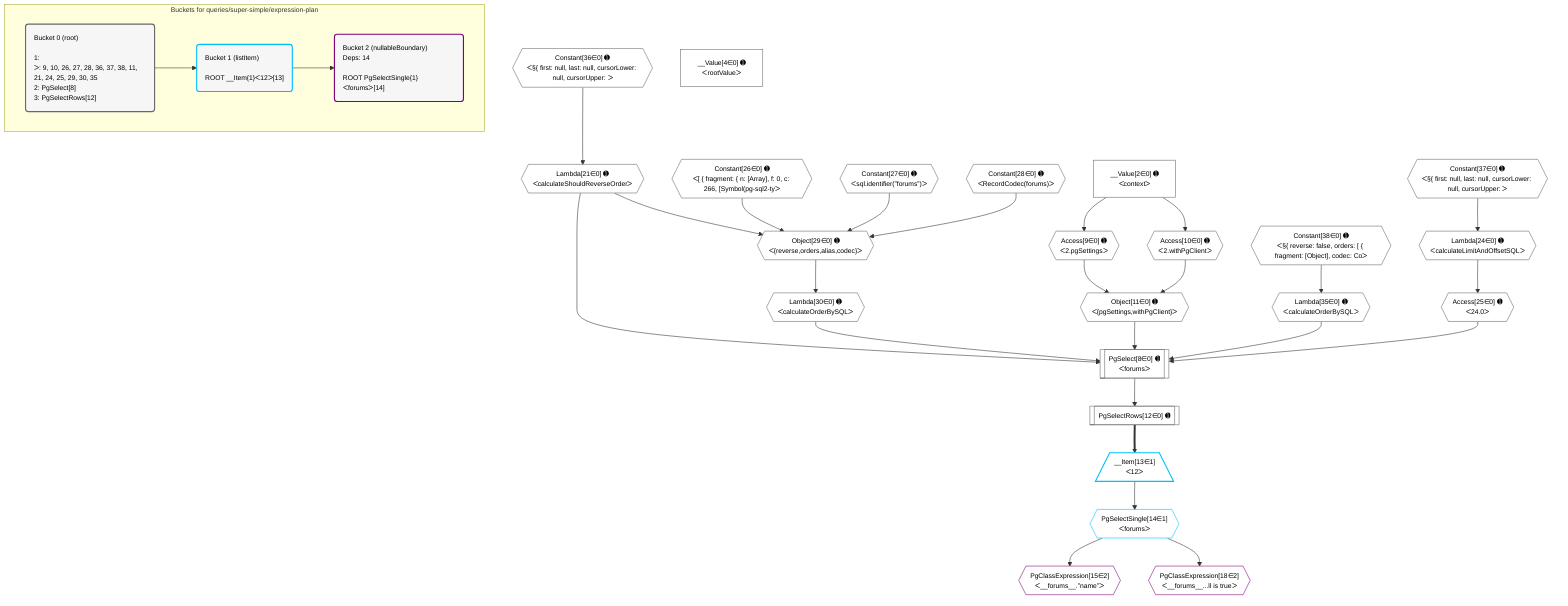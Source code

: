 %%{init: {'themeVariables': { 'fontSize': '12px'}}}%%
graph TD
    classDef path fill:#eee,stroke:#000,color:#000
    classDef plan fill:#fff,stroke-width:1px,color:#000
    classDef itemplan fill:#fff,stroke-width:2px,color:#000
    classDef unbatchedplan fill:#dff,stroke-width:1px,color:#000
    classDef sideeffectplan fill:#fcc,stroke-width:2px,color:#000
    classDef bucket fill:#f6f6f6,color:#000,stroke-width:2px,text-align:left


    %% plan dependencies
    PgSelect8[["PgSelect[8∈0] ➊<br />ᐸforumsᐳ"]]:::plan
    Object11{{"Object[11∈0] ➊<br />ᐸ{pgSettings,withPgClient}ᐳ"}}:::plan
    Lambda21{{"Lambda[21∈0] ➊<br />ᐸcalculateShouldReverseOrderᐳ"}}:::plan
    Access25{{"Access[25∈0] ➊<br />ᐸ24.0ᐳ"}}:::plan
    Lambda30{{"Lambda[30∈0] ➊<br />ᐸcalculateOrderBySQLᐳ"}}:::plan
    Lambda35{{"Lambda[35∈0] ➊<br />ᐸcalculateOrderBySQLᐳ"}}:::plan
    Object11 & Lambda21 & Access25 & Lambda30 & Lambda35 --> PgSelect8
    Object29{{"Object[29∈0] ➊<br />ᐸ{reverse,orders,alias,codec}ᐳ"}}:::plan
    Constant26{{"Constant[26∈0] ➊<br />ᐸ[ { fragment: { n: [Array], f: 0, c: 266, [Symbol(pg-sql2-tyᐳ"}}:::plan
    Constant27{{"Constant[27∈0] ➊<br />ᐸsql.identifier(”forums”)ᐳ"}}:::plan
    Constant28{{"Constant[28∈0] ➊<br />ᐸRecordCodec(forums)ᐳ"}}:::plan
    Lambda21 & Constant26 & Constant27 & Constant28 --> Object29
    Access9{{"Access[9∈0] ➊<br />ᐸ2.pgSettingsᐳ"}}:::plan
    Access10{{"Access[10∈0] ➊<br />ᐸ2.withPgClientᐳ"}}:::plan
    Access9 & Access10 --> Object11
    __Value2["__Value[2∈0] ➊<br />ᐸcontextᐳ"]:::plan
    __Value2 --> Access9
    __Value2 --> Access10
    PgSelectRows12[["PgSelectRows[12∈0] ➊"]]:::plan
    PgSelect8 --> PgSelectRows12
    Constant36{{"Constant[36∈0] ➊<br />ᐸ§{ first: null, last: null, cursorLower: null, cursorUpper: ᐳ"}}:::plan
    Constant36 --> Lambda21
    Lambda24{{"Lambda[24∈0] ➊<br />ᐸcalculateLimitAndOffsetSQLᐳ"}}:::plan
    Constant37{{"Constant[37∈0] ➊<br />ᐸ§{ first: null, last: null, cursorLower: null, cursorUpper: ᐳ"}}:::plan
    Constant37 --> Lambda24
    Lambda24 --> Access25
    Object29 --> Lambda30
    Constant38{{"Constant[38∈0] ➊<br />ᐸ§{ reverse: false, orders: [ { fragment: [Object], codec: Coᐳ"}}:::plan
    Constant38 --> Lambda35
    __Value4["__Value[4∈0] ➊<br />ᐸrootValueᐳ"]:::plan
    __Item13[/"__Item[13∈1]<br />ᐸ12ᐳ"\]:::itemplan
    PgSelectRows12 ==> __Item13
    PgSelectSingle14{{"PgSelectSingle[14∈1]<br />ᐸforumsᐳ"}}:::plan
    __Item13 --> PgSelectSingle14
    PgClassExpression15{{"PgClassExpression[15∈2]<br />ᐸ__forums__.”name”ᐳ"}}:::plan
    PgSelectSingle14 --> PgClassExpression15
    PgClassExpression18{{"PgClassExpression[18∈2]<br />ᐸ__forums__...ll is trueᐳ"}}:::plan
    PgSelectSingle14 --> PgClassExpression18

    %% define steps

    subgraph "Buckets for queries/super-simple/expression-plan"
    Bucket0("Bucket 0 (root)<br /><br />1: <br />ᐳ: 9, 10, 26, 27, 28, 36, 37, 38, 11, 21, 24, 25, 29, 30, 35<br />2: PgSelect[8]<br />3: PgSelectRows[12]"):::bucket
    classDef bucket0 stroke:#696969
    class Bucket0,__Value2,__Value4,PgSelect8,Access9,Access10,Object11,PgSelectRows12,Lambda21,Lambda24,Access25,Constant26,Constant27,Constant28,Object29,Lambda30,Lambda35,Constant36,Constant37,Constant38 bucket0
    Bucket1("Bucket 1 (listItem)<br /><br />ROOT __Item{1}ᐸ12ᐳ[13]"):::bucket
    classDef bucket1 stroke:#00bfff
    class Bucket1,__Item13,PgSelectSingle14 bucket1
    Bucket2("Bucket 2 (nullableBoundary)<br />Deps: 14<br /><br />ROOT PgSelectSingle{1}ᐸforumsᐳ[14]"):::bucket
    classDef bucket2 stroke:#7f007f
    class Bucket2,PgClassExpression15,PgClassExpression18 bucket2
    Bucket0 --> Bucket1
    Bucket1 --> Bucket2
    end